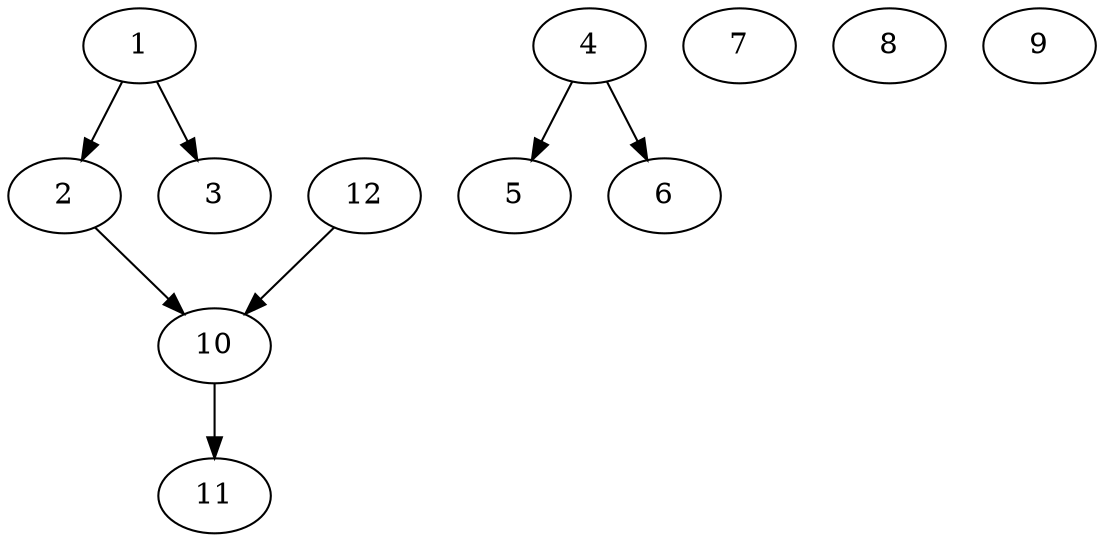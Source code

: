 strict digraph G {
  1 [ label="1" ];
  2 [ label="2" ];
  3 [ label="3" ];
  4 [ label="4" ];
  5 [ label="5" ];
  6 [ label="6" ];
  7 [ label="7" ];
  8 [ label="8" ];
  9 [ label="9" ];
  10 [ label="10" ];
  11 [ label="11" ];
  12 [ label="12" ];
  1 -> 2;
  2 -> 10;
  10 -> 11;
  12 -> 10;
  1 -> 3;
  4 -> 5;
  4 -> 6;
}
